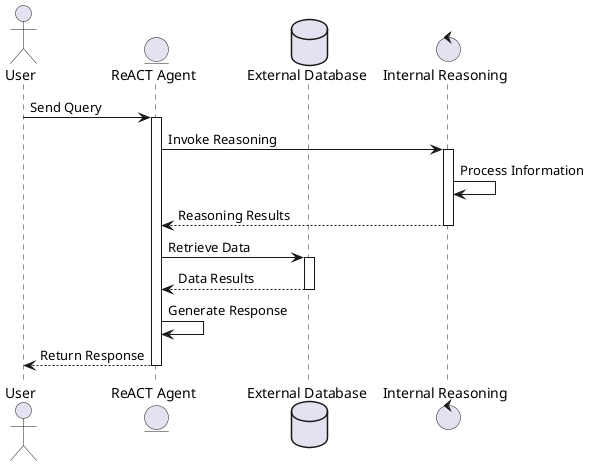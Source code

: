 @startuml

actor User
entity "ReACT Agent" as Agent
database "External Database" as Database
control "Internal Reasoning" as Reasoning

User -> Agent : Send Query
activate Agent

Agent -> Reasoning : Invoke Reasoning
activate Reasoning
Reasoning -> Reasoning : Process Information
Reasoning --> Agent : Reasoning Results
deactivate Reasoning

Agent -> Database : Retrieve Data
activate Database
Database --> Agent : Data Results
deactivate Database

Agent -> Agent : Generate Response
Agent --> User : Return Response
deactivate Agent

@enduml
